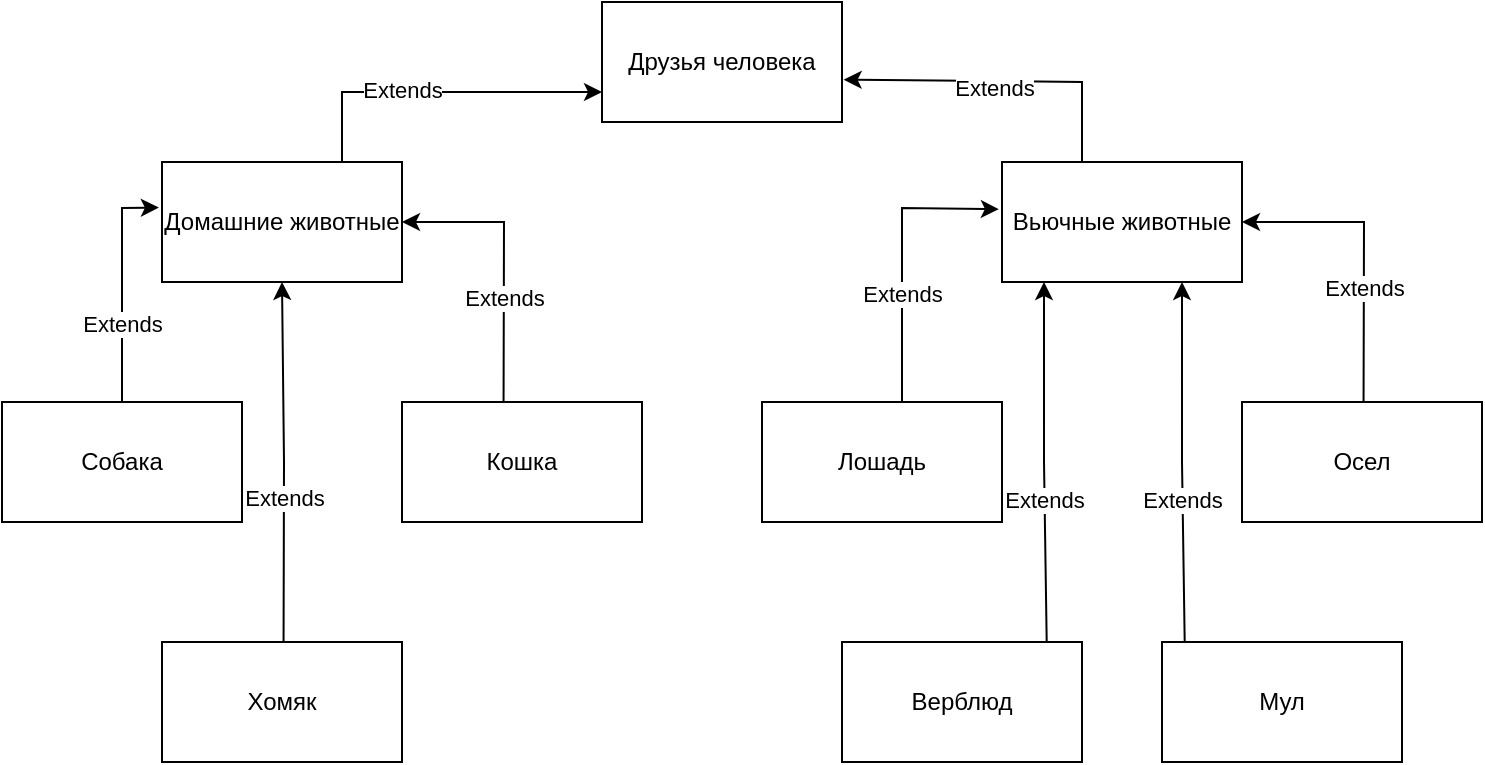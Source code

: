 <mxfile version="20.3.3" type="device"><diagram id="l3gbIfm8-hHRPIa2gSsc" name="Страница 1"><mxGraphModel dx="1024" dy="563" grid="1" gridSize="10" guides="1" tooltips="1" connect="1" arrows="1" fold="1" page="1" pageScale="1" pageWidth="827" pageHeight="1169" math="0" shadow="0"><root><mxCell id="0"/><mxCell id="1" parent="0"/><mxCell id="BVL7WoJBcClIR-EyQs4U-1" value="Друзья человека" style="rounded=0;whiteSpace=wrap;html=1;" vertex="1" parent="1"><mxGeometry x="320" y="40" width="120" height="60" as="geometry"/></mxCell><mxCell id="BVL7WoJBcClIR-EyQs4U-14" value="" style="edgeStyle=orthogonalEdgeStyle;rounded=0;orthogonalLoop=1;jettySize=auto;html=1;entryX=0;entryY=0.75;entryDx=0;entryDy=0;exitX=0.75;exitY=0;exitDx=0;exitDy=0;" edge="1" parent="1" source="BVL7WoJBcClIR-EyQs4U-2" target="BVL7WoJBcClIR-EyQs4U-1"><mxGeometry relative="1" as="geometry"><mxPoint x="160" y="40" as="targetPoint"/></mxGeometry></mxCell><mxCell id="BVL7WoJBcClIR-EyQs4U-15" value="Extends" style="edgeLabel;html=1;align=center;verticalAlign=middle;resizable=0;points=[];" vertex="1" connectable="0" parent="BVL7WoJBcClIR-EyQs4U-14"><mxGeometry x="-0.212" y="1" relative="1" as="geometry"><mxPoint as="offset"/></mxGeometry></mxCell><mxCell id="BVL7WoJBcClIR-EyQs4U-2" value="Домашние животные" style="rounded=0;whiteSpace=wrap;html=1;" vertex="1" parent="1"><mxGeometry x="100" y="120" width="120" height="60" as="geometry"/></mxCell><mxCell id="BVL7WoJBcClIR-EyQs4U-3" value="Вьючные животные" style="rounded=0;whiteSpace=wrap;html=1;" vertex="1" parent="1"><mxGeometry x="520" y="120" width="120" height="60" as="geometry"/></mxCell><mxCell id="BVL7WoJBcClIR-EyQs4U-4" value="Собака" style="rounded=0;whiteSpace=wrap;html=1;" vertex="1" parent="1"><mxGeometry x="20" y="240" width="120" height="60" as="geometry"/></mxCell><mxCell id="BVL7WoJBcClIR-EyQs4U-5" value="Кошка" style="rounded=0;whiteSpace=wrap;html=1;" vertex="1" parent="1"><mxGeometry x="220" y="240" width="120" height="60" as="geometry"/></mxCell><mxCell id="BVL7WoJBcClIR-EyQs4U-6" value="Хомяк" style="rounded=0;whiteSpace=wrap;html=1;" vertex="1" parent="1"><mxGeometry x="100" y="360" width="120" height="60" as="geometry"/></mxCell><mxCell id="BVL7WoJBcClIR-EyQs4U-7" value="Лошадь" style="rounded=0;whiteSpace=wrap;html=1;" vertex="1" parent="1"><mxGeometry x="400" y="240" width="120" height="60" as="geometry"/></mxCell><mxCell id="BVL7WoJBcClIR-EyQs4U-8" value="Осел" style="rounded=0;whiteSpace=wrap;html=1;" vertex="1" parent="1"><mxGeometry x="640" y="240" width="120" height="60" as="geometry"/></mxCell><mxCell id="BVL7WoJBcClIR-EyQs4U-9" value="Верблюд" style="rounded=0;whiteSpace=wrap;html=1;" vertex="1" parent="1"><mxGeometry x="440" y="360" width="120" height="60" as="geometry"/></mxCell><mxCell id="BVL7WoJBcClIR-EyQs4U-10" value="Мул" style="rounded=0;whiteSpace=wrap;html=1;" vertex="1" parent="1"><mxGeometry x="600" y="360" width="120" height="60" as="geometry"/></mxCell><mxCell id="BVL7WoJBcClIR-EyQs4U-11" value="" style="endArrow=classic;html=1;rounded=0;exitX=0.5;exitY=0;exitDx=0;exitDy=0;entryX=-0.013;entryY=0.38;entryDx=0;entryDy=0;entryPerimeter=0;" edge="1" parent="1" source="BVL7WoJBcClIR-EyQs4U-4" target="BVL7WoJBcClIR-EyQs4U-2"><mxGeometry relative="1" as="geometry"><mxPoint x="70" y="230" as="sourcePoint"/><mxPoint x="80" y="140" as="targetPoint"/><Array as="points"><mxPoint x="80" y="143"/></Array></mxGeometry></mxCell><mxCell id="BVL7WoJBcClIR-EyQs4U-12" value="Extends" style="edgeLabel;resizable=0;html=1;align=center;verticalAlign=middle;" connectable="0" vertex="1" parent="BVL7WoJBcClIR-EyQs4U-11"><mxGeometry relative="1" as="geometry"><mxPoint y="18" as="offset"/></mxGeometry></mxCell><mxCell id="BVL7WoJBcClIR-EyQs4U-16" value="" style="endArrow=classic;html=1;rounded=0;entryX=1.007;entryY=0.647;entryDx=0;entryDy=0;entryPerimeter=0;" edge="1" parent="1" target="BVL7WoJBcClIR-EyQs4U-1"><mxGeometry width="50" height="50" relative="1" as="geometry"><mxPoint x="560" y="120" as="sourcePoint"/><mxPoint x="610" y="70" as="targetPoint"/><Array as="points"><mxPoint x="560" y="80"/></Array></mxGeometry></mxCell><mxCell id="BVL7WoJBcClIR-EyQs4U-17" value="Extends" style="edgeLabel;html=1;align=center;verticalAlign=middle;resizable=0;points=[];" vertex="1" connectable="0" parent="BVL7WoJBcClIR-EyQs4U-16"><mxGeometry x="0.055" y="3" relative="1" as="geometry"><mxPoint as="offset"/></mxGeometry></mxCell><mxCell id="BVL7WoJBcClIR-EyQs4U-18" value="" style="endArrow=classic;html=1;rounded=0;exitX=0.5;exitY=0;exitDx=0;exitDy=0;" edge="1" parent="1" target="BVL7WoJBcClIR-EyQs4U-2"><mxGeometry relative="1" as="geometry"><mxPoint x="270.78" y="240" as="sourcePoint"/><mxPoint x="289.22" y="142.8" as="targetPoint"/><Array as="points"><mxPoint x="271" y="150"/></Array></mxGeometry></mxCell><mxCell id="BVL7WoJBcClIR-EyQs4U-19" value="Extends" style="edgeLabel;resizable=0;html=1;align=center;verticalAlign=middle;" connectable="0" vertex="1" parent="BVL7WoJBcClIR-EyQs4U-18"><mxGeometry relative="1" as="geometry"><mxPoint y="18" as="offset"/></mxGeometry></mxCell><mxCell id="BVL7WoJBcClIR-EyQs4U-20" value="" style="endArrow=classic;html=1;rounded=0;exitX=0.5;exitY=0;exitDx=0;exitDy=0;entryX=0.5;entryY=1;entryDx=0;entryDy=0;" edge="1" parent="1" target="BVL7WoJBcClIR-EyQs4U-2"><mxGeometry relative="1" as="geometry"><mxPoint x="160.78" y="360" as="sourcePoint"/><mxPoint x="110" y="270" as="targetPoint"/><Array as="points"><mxPoint x="161" y="270"/></Array></mxGeometry></mxCell><mxCell id="BVL7WoJBcClIR-EyQs4U-21" value="Extends" style="edgeLabel;resizable=0;html=1;align=center;verticalAlign=middle;" connectable="0" vertex="1" parent="BVL7WoJBcClIR-EyQs4U-20"><mxGeometry relative="1" as="geometry"><mxPoint y="18" as="offset"/></mxGeometry></mxCell><mxCell id="BVL7WoJBcClIR-EyQs4U-22" value="" style="endArrow=classic;html=1;rounded=0;exitX=0.5;exitY=0;exitDx=0;exitDy=0;entryX=1;entryY=0.5;entryDx=0;entryDy=0;" edge="1" parent="1" target="BVL7WoJBcClIR-EyQs4U-3"><mxGeometry relative="1" as="geometry"><mxPoint x="700.78" y="240" as="sourcePoint"/><mxPoint x="650" y="150" as="targetPoint"/><Array as="points"><mxPoint x="701" y="150"/></Array></mxGeometry></mxCell><mxCell id="BVL7WoJBcClIR-EyQs4U-23" value="Extends" style="edgeLabel;resizable=0;html=1;align=center;verticalAlign=middle;" connectable="0" vertex="1" parent="BVL7WoJBcClIR-EyQs4U-22"><mxGeometry relative="1" as="geometry"><mxPoint y="18" as="offset"/></mxGeometry></mxCell><mxCell id="BVL7WoJBcClIR-EyQs4U-24" value="" style="endArrow=classic;html=1;rounded=0;exitX=0.5;exitY=0;exitDx=0;exitDy=0;entryX=-0.013;entryY=0.393;entryDx=0;entryDy=0;entryPerimeter=0;" edge="1" parent="1" target="BVL7WoJBcClIR-EyQs4U-3"><mxGeometry relative="1" as="geometry"><mxPoint x="470" y="240" as="sourcePoint"/><mxPoint x="488.44" y="142.8" as="targetPoint"/><Array as="points"><mxPoint x="470" y="143"/></Array></mxGeometry></mxCell><mxCell id="BVL7WoJBcClIR-EyQs4U-25" value="Extends" style="edgeLabel;resizable=0;html=1;align=center;verticalAlign=middle;" connectable="0" vertex="1" parent="BVL7WoJBcClIR-EyQs4U-24"><mxGeometry relative="1" as="geometry"><mxPoint y="18" as="offset"/></mxGeometry></mxCell><mxCell id="BVL7WoJBcClIR-EyQs4U-26" value="" style="endArrow=classic;html=1;rounded=0;exitX=0.853;exitY=0.007;exitDx=0;exitDy=0;exitPerimeter=0;" edge="1" parent="1" source="BVL7WoJBcClIR-EyQs4U-9"><mxGeometry relative="1" as="geometry"><mxPoint x="540.78" y="360" as="sourcePoint"/><mxPoint x="541" y="180" as="targetPoint"/><Array as="points"><mxPoint x="541" y="270"/></Array></mxGeometry></mxCell><mxCell id="BVL7WoJBcClIR-EyQs4U-27" value="Extends" style="edgeLabel;resizable=0;html=1;align=center;verticalAlign=middle;" connectable="0" vertex="1" parent="BVL7WoJBcClIR-EyQs4U-26"><mxGeometry relative="1" as="geometry"><mxPoint y="18" as="offset"/></mxGeometry></mxCell><mxCell id="BVL7WoJBcClIR-EyQs4U-28" value="" style="endArrow=classic;html=1;rounded=0;exitX=0.853;exitY=0.007;exitDx=0;exitDy=0;exitPerimeter=0;" edge="1" parent="1"><mxGeometry relative="1" as="geometry"><mxPoint x="611.36" y="360.42" as="sourcePoint"/><mxPoint x="610" y="180" as="targetPoint"/><Array as="points"><mxPoint x="610" y="270"/></Array></mxGeometry></mxCell><mxCell id="BVL7WoJBcClIR-EyQs4U-29" value="Extends" style="edgeLabel;resizable=0;html=1;align=center;verticalAlign=middle;" connectable="0" vertex="1" parent="BVL7WoJBcClIR-EyQs4U-28"><mxGeometry relative="1" as="geometry"><mxPoint y="18" as="offset"/></mxGeometry></mxCell></root></mxGraphModel></diagram></mxfile>